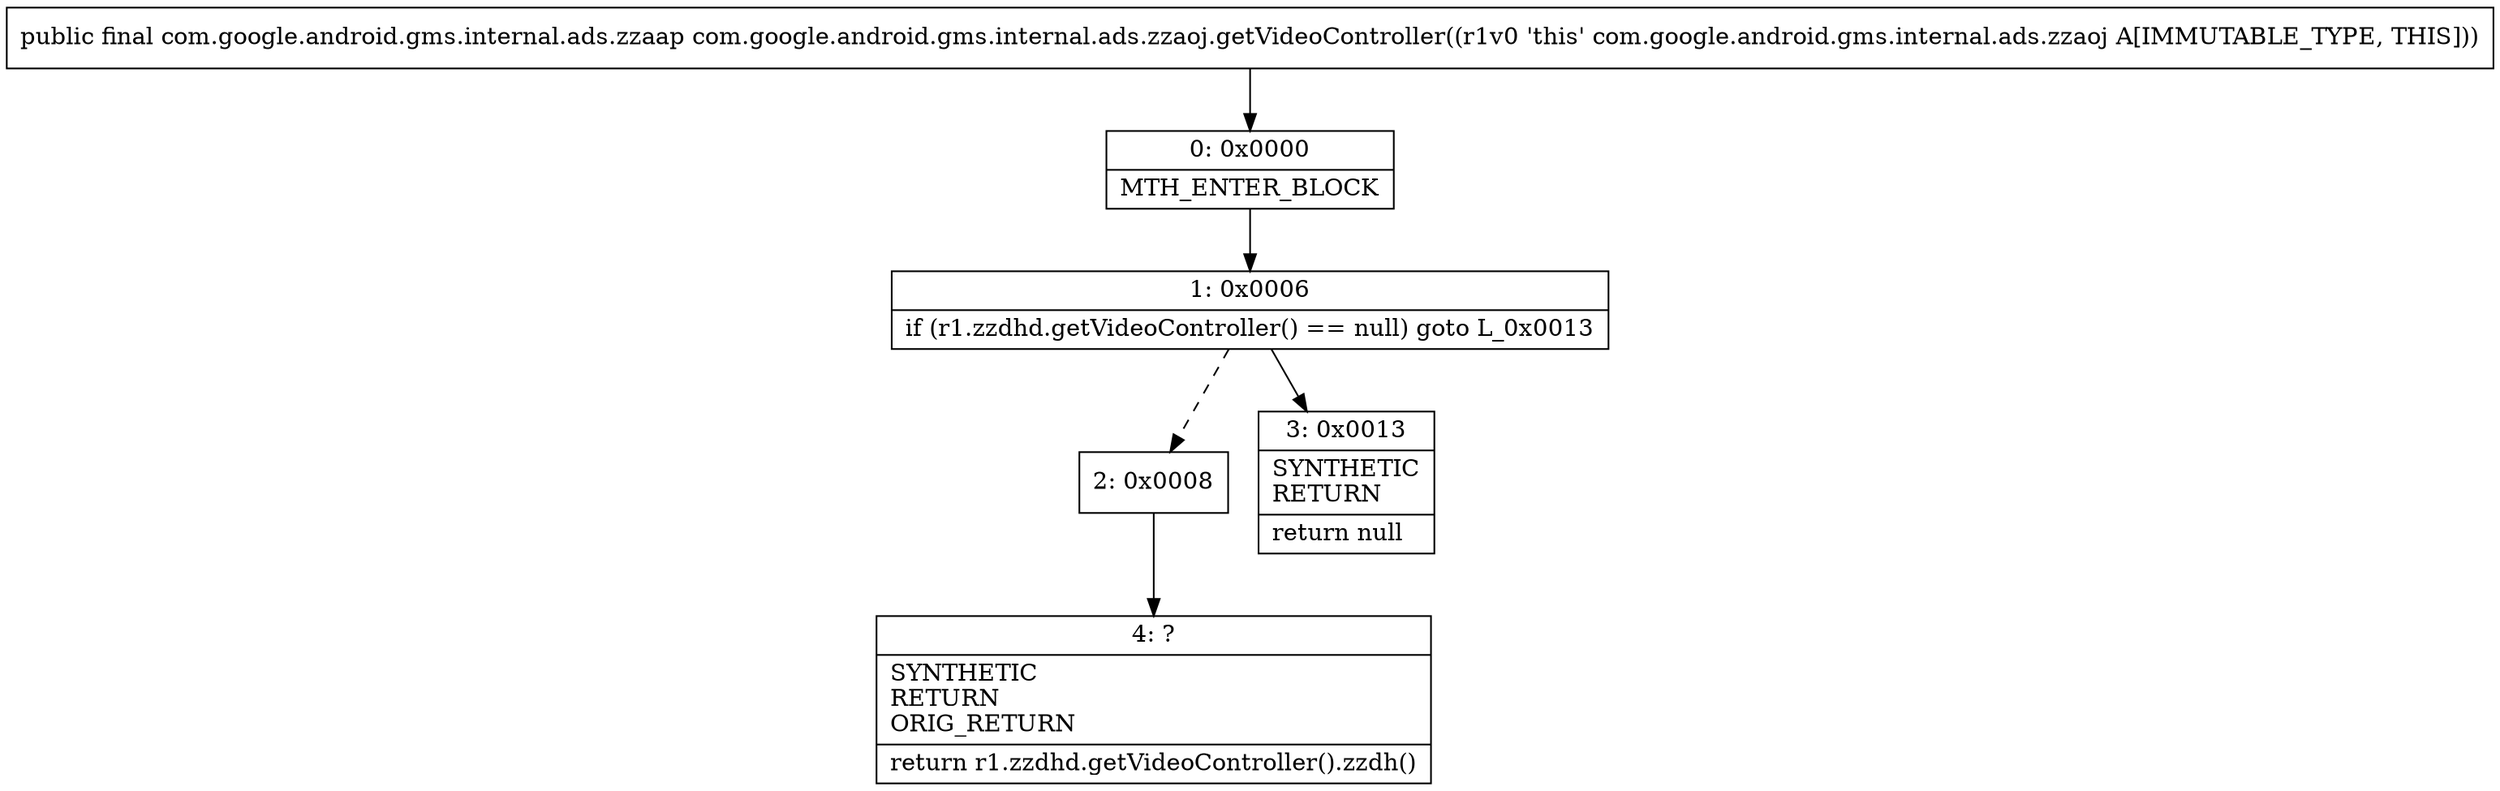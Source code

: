 digraph "CFG forcom.google.android.gms.internal.ads.zzaoj.getVideoController()Lcom\/google\/android\/gms\/internal\/ads\/zzaap;" {
Node_0 [shape=record,label="{0\:\ 0x0000|MTH_ENTER_BLOCK\l}"];
Node_1 [shape=record,label="{1\:\ 0x0006|if (r1.zzdhd.getVideoController() == null) goto L_0x0013\l}"];
Node_2 [shape=record,label="{2\:\ 0x0008}"];
Node_3 [shape=record,label="{3\:\ 0x0013|SYNTHETIC\lRETURN\l|return null\l}"];
Node_4 [shape=record,label="{4\:\ ?|SYNTHETIC\lRETURN\lORIG_RETURN\l|return r1.zzdhd.getVideoController().zzdh()\l}"];
MethodNode[shape=record,label="{public final com.google.android.gms.internal.ads.zzaap com.google.android.gms.internal.ads.zzaoj.getVideoController((r1v0 'this' com.google.android.gms.internal.ads.zzaoj A[IMMUTABLE_TYPE, THIS])) }"];
MethodNode -> Node_0;
Node_0 -> Node_1;
Node_1 -> Node_2[style=dashed];
Node_1 -> Node_3;
Node_2 -> Node_4;
}

